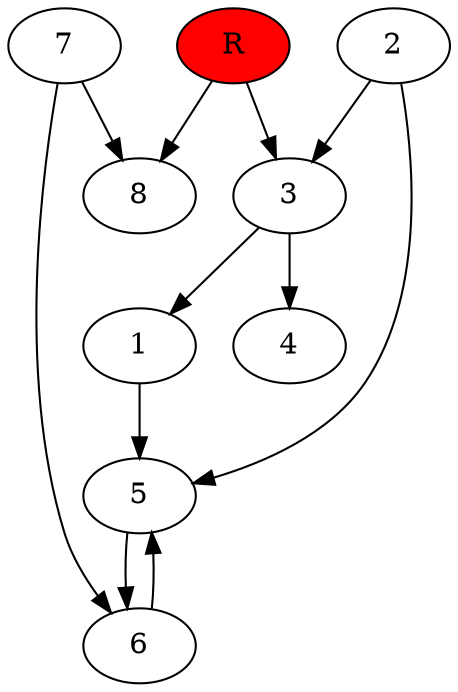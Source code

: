 digraph prb16696 {
	1
	2
	3
	4
	5
	6
	7
	8
	R [fillcolor="#ff0000" style=filled]
	1 -> 5
	2 -> 3
	2 -> 5
	3 -> 1
	3 -> 4
	5 -> 6
	6 -> 5
	7 -> 6
	7 -> 8
	R -> 3
	R -> 8
}
